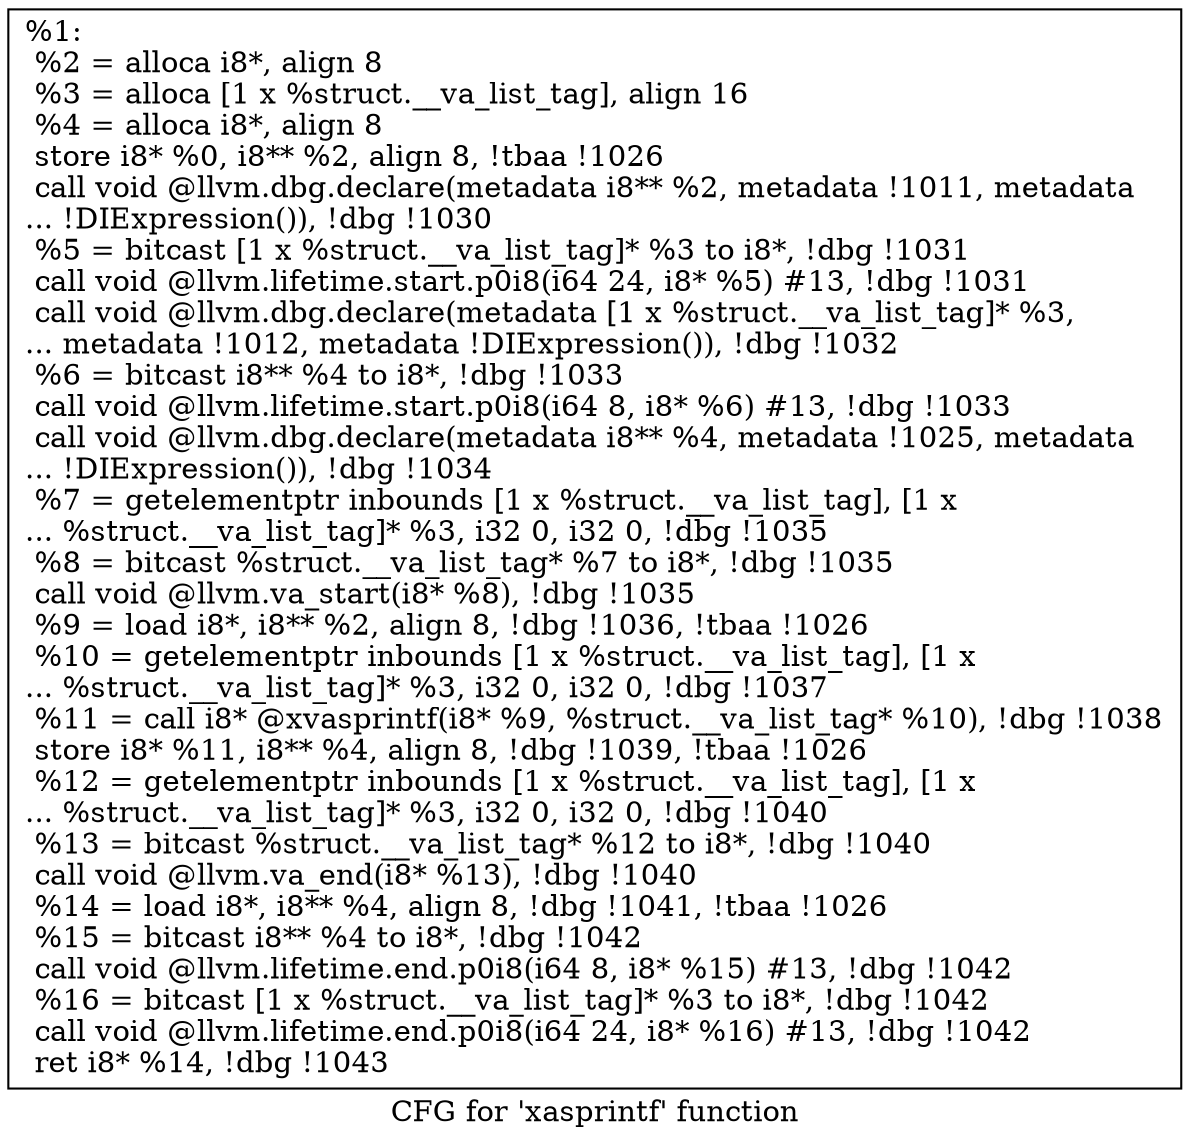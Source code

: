 digraph "CFG for 'xasprintf' function" {
	label="CFG for 'xasprintf' function";

	Node0x265b9b0 [shape=record,label="{%1:\l  %2 = alloca i8*, align 8\l  %3 = alloca [1 x %struct.__va_list_tag], align 16\l  %4 = alloca i8*, align 8\l  store i8* %0, i8** %2, align 8, !tbaa !1026\l  call void @llvm.dbg.declare(metadata i8** %2, metadata !1011, metadata\l... !DIExpression()), !dbg !1030\l  %5 = bitcast [1 x %struct.__va_list_tag]* %3 to i8*, !dbg !1031\l  call void @llvm.lifetime.start.p0i8(i64 24, i8* %5) #13, !dbg !1031\l  call void @llvm.dbg.declare(metadata [1 x %struct.__va_list_tag]* %3,\l... metadata !1012, metadata !DIExpression()), !dbg !1032\l  %6 = bitcast i8** %4 to i8*, !dbg !1033\l  call void @llvm.lifetime.start.p0i8(i64 8, i8* %6) #13, !dbg !1033\l  call void @llvm.dbg.declare(metadata i8** %4, metadata !1025, metadata\l... !DIExpression()), !dbg !1034\l  %7 = getelementptr inbounds [1 x %struct.__va_list_tag], [1 x\l... %struct.__va_list_tag]* %3, i32 0, i32 0, !dbg !1035\l  %8 = bitcast %struct.__va_list_tag* %7 to i8*, !dbg !1035\l  call void @llvm.va_start(i8* %8), !dbg !1035\l  %9 = load i8*, i8** %2, align 8, !dbg !1036, !tbaa !1026\l  %10 = getelementptr inbounds [1 x %struct.__va_list_tag], [1 x\l... %struct.__va_list_tag]* %3, i32 0, i32 0, !dbg !1037\l  %11 = call i8* @xvasprintf(i8* %9, %struct.__va_list_tag* %10), !dbg !1038\l  store i8* %11, i8** %4, align 8, !dbg !1039, !tbaa !1026\l  %12 = getelementptr inbounds [1 x %struct.__va_list_tag], [1 x\l... %struct.__va_list_tag]* %3, i32 0, i32 0, !dbg !1040\l  %13 = bitcast %struct.__va_list_tag* %12 to i8*, !dbg !1040\l  call void @llvm.va_end(i8* %13), !dbg !1040\l  %14 = load i8*, i8** %4, align 8, !dbg !1041, !tbaa !1026\l  %15 = bitcast i8** %4 to i8*, !dbg !1042\l  call void @llvm.lifetime.end.p0i8(i64 8, i8* %15) #13, !dbg !1042\l  %16 = bitcast [1 x %struct.__va_list_tag]* %3 to i8*, !dbg !1042\l  call void @llvm.lifetime.end.p0i8(i64 24, i8* %16) #13, !dbg !1042\l  ret i8* %14, !dbg !1043\l}"];
}
